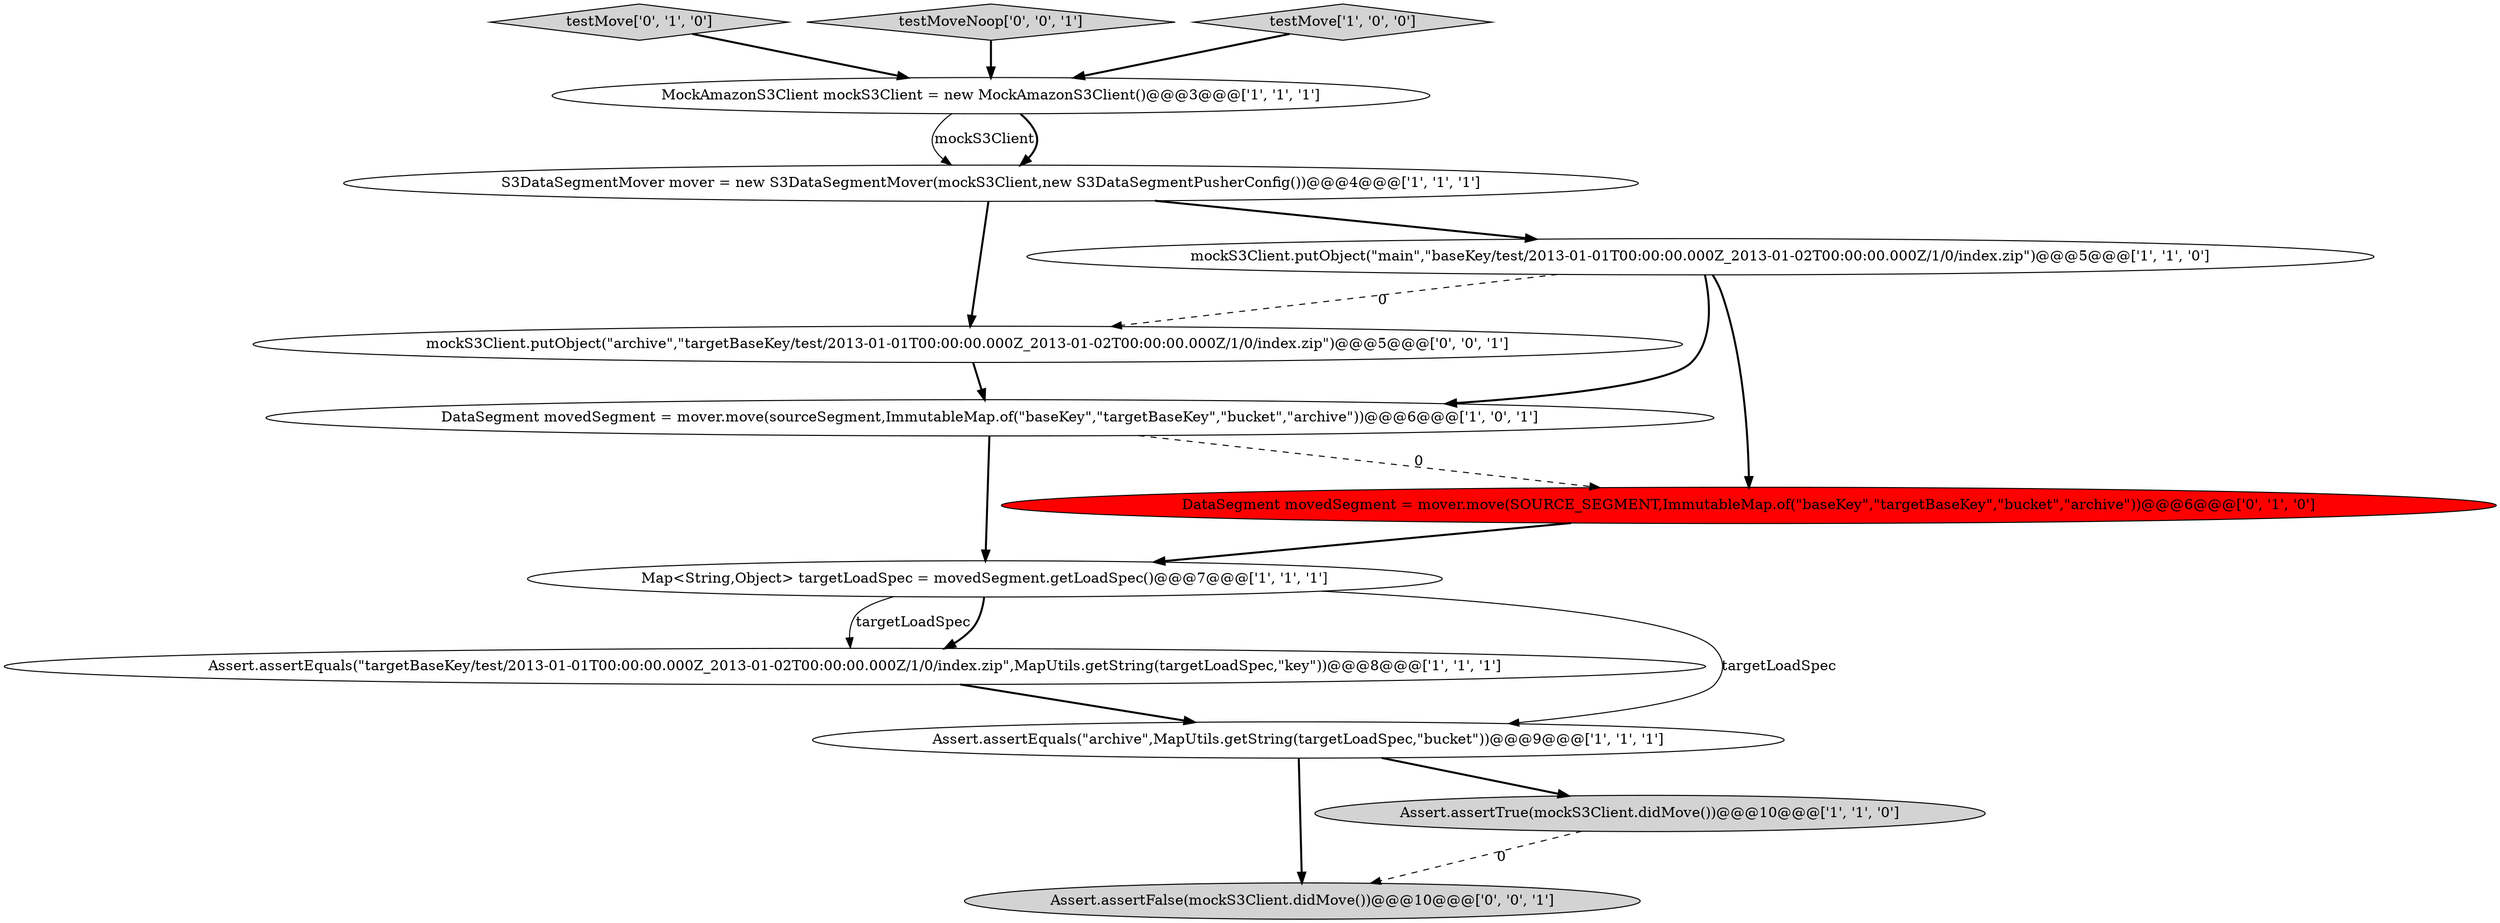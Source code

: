digraph {
2 [style = filled, label = "S3DataSegmentMover mover = new S3DataSegmentMover(mockS3Client,new S3DataSegmentPusherConfig())@@@4@@@['1', '1', '1']", fillcolor = white, shape = ellipse image = "AAA0AAABBB1BBB"];
3 [style = filled, label = "DataSegment movedSegment = mover.move(sourceSegment,ImmutableMap.of(\"baseKey\",\"targetBaseKey\",\"bucket\",\"archive\"))@@@6@@@['1', '0', '1']", fillcolor = white, shape = ellipse image = "AAA0AAABBB1BBB"];
11 [style = filled, label = "mockS3Client.putObject(\"archive\",\"targetBaseKey/test/2013-01-01T00:00:00.000Z_2013-01-02T00:00:00.000Z/1/0/index.zip\")@@@5@@@['0', '0', '1']", fillcolor = white, shape = ellipse image = "AAA0AAABBB3BBB"];
7 [style = filled, label = "Assert.assertEquals(\"targetBaseKey/test/2013-01-01T00:00:00.000Z_2013-01-02T00:00:00.000Z/1/0/index.zip\",MapUtils.getString(targetLoadSpec,\"key\"))@@@8@@@['1', '1', '1']", fillcolor = white, shape = ellipse image = "AAA0AAABBB1BBB"];
9 [style = filled, label = "testMove['0', '1', '0']", fillcolor = lightgray, shape = diamond image = "AAA0AAABBB2BBB"];
5 [style = filled, label = "Map<String,Object> targetLoadSpec = movedSegment.getLoadSpec()@@@7@@@['1', '1', '1']", fillcolor = white, shape = ellipse image = "AAA0AAABBB1BBB"];
8 [style = filled, label = "Assert.assertEquals(\"archive\",MapUtils.getString(targetLoadSpec,\"bucket\"))@@@9@@@['1', '1', '1']", fillcolor = white, shape = ellipse image = "AAA0AAABBB1BBB"];
13 [style = filled, label = "Assert.assertFalse(mockS3Client.didMove())@@@10@@@['0', '0', '1']", fillcolor = lightgray, shape = ellipse image = "AAA0AAABBB3BBB"];
4 [style = filled, label = "Assert.assertTrue(mockS3Client.didMove())@@@10@@@['1', '1', '0']", fillcolor = lightgray, shape = ellipse image = "AAA0AAABBB1BBB"];
10 [style = filled, label = "DataSegment movedSegment = mover.move(SOURCE_SEGMENT,ImmutableMap.of(\"baseKey\",\"targetBaseKey\",\"bucket\",\"archive\"))@@@6@@@['0', '1', '0']", fillcolor = red, shape = ellipse image = "AAA1AAABBB2BBB"];
1 [style = filled, label = "MockAmazonS3Client mockS3Client = new MockAmazonS3Client()@@@3@@@['1', '1', '1']", fillcolor = white, shape = ellipse image = "AAA0AAABBB1BBB"];
12 [style = filled, label = "testMoveNoop['0', '0', '1']", fillcolor = lightgray, shape = diamond image = "AAA0AAABBB3BBB"];
0 [style = filled, label = "mockS3Client.putObject(\"main\",\"baseKey/test/2013-01-01T00:00:00.000Z_2013-01-02T00:00:00.000Z/1/0/index.zip\")@@@5@@@['1', '1', '0']", fillcolor = white, shape = ellipse image = "AAA0AAABBB1BBB"];
6 [style = filled, label = "testMove['1', '0', '0']", fillcolor = lightgray, shape = diamond image = "AAA0AAABBB1BBB"];
0->3 [style = bold, label=""];
5->8 [style = solid, label="targetLoadSpec"];
1->2 [style = solid, label="mockS3Client"];
0->11 [style = dashed, label="0"];
7->8 [style = bold, label=""];
12->1 [style = bold, label=""];
5->7 [style = solid, label="targetLoadSpec"];
6->1 [style = bold, label=""];
3->5 [style = bold, label=""];
2->0 [style = bold, label=""];
0->10 [style = bold, label=""];
10->5 [style = bold, label=""];
11->3 [style = bold, label=""];
5->7 [style = bold, label=""];
1->2 [style = bold, label=""];
3->10 [style = dashed, label="0"];
8->4 [style = bold, label=""];
9->1 [style = bold, label=""];
4->13 [style = dashed, label="0"];
2->11 [style = bold, label=""];
8->13 [style = bold, label=""];
}
